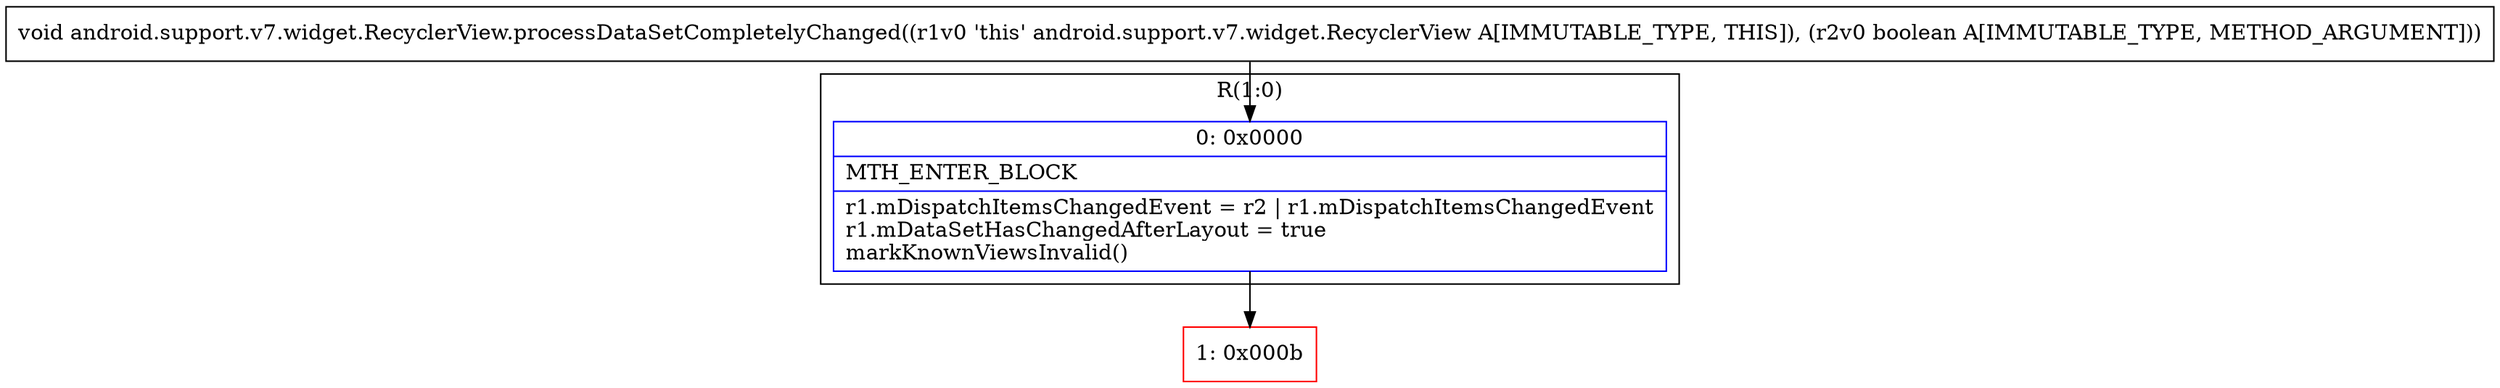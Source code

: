 digraph "CFG forandroid.support.v7.widget.RecyclerView.processDataSetCompletelyChanged(Z)V" {
subgraph cluster_Region_2062687540 {
label = "R(1:0)";
node [shape=record,color=blue];
Node_0 [shape=record,label="{0\:\ 0x0000|MTH_ENTER_BLOCK\l|r1.mDispatchItemsChangedEvent = r2 \| r1.mDispatchItemsChangedEvent\lr1.mDataSetHasChangedAfterLayout = true\lmarkKnownViewsInvalid()\l}"];
}
Node_1 [shape=record,color=red,label="{1\:\ 0x000b}"];
MethodNode[shape=record,label="{void android.support.v7.widget.RecyclerView.processDataSetCompletelyChanged((r1v0 'this' android.support.v7.widget.RecyclerView A[IMMUTABLE_TYPE, THIS]), (r2v0 boolean A[IMMUTABLE_TYPE, METHOD_ARGUMENT])) }"];
MethodNode -> Node_0;
Node_0 -> Node_1;
}

